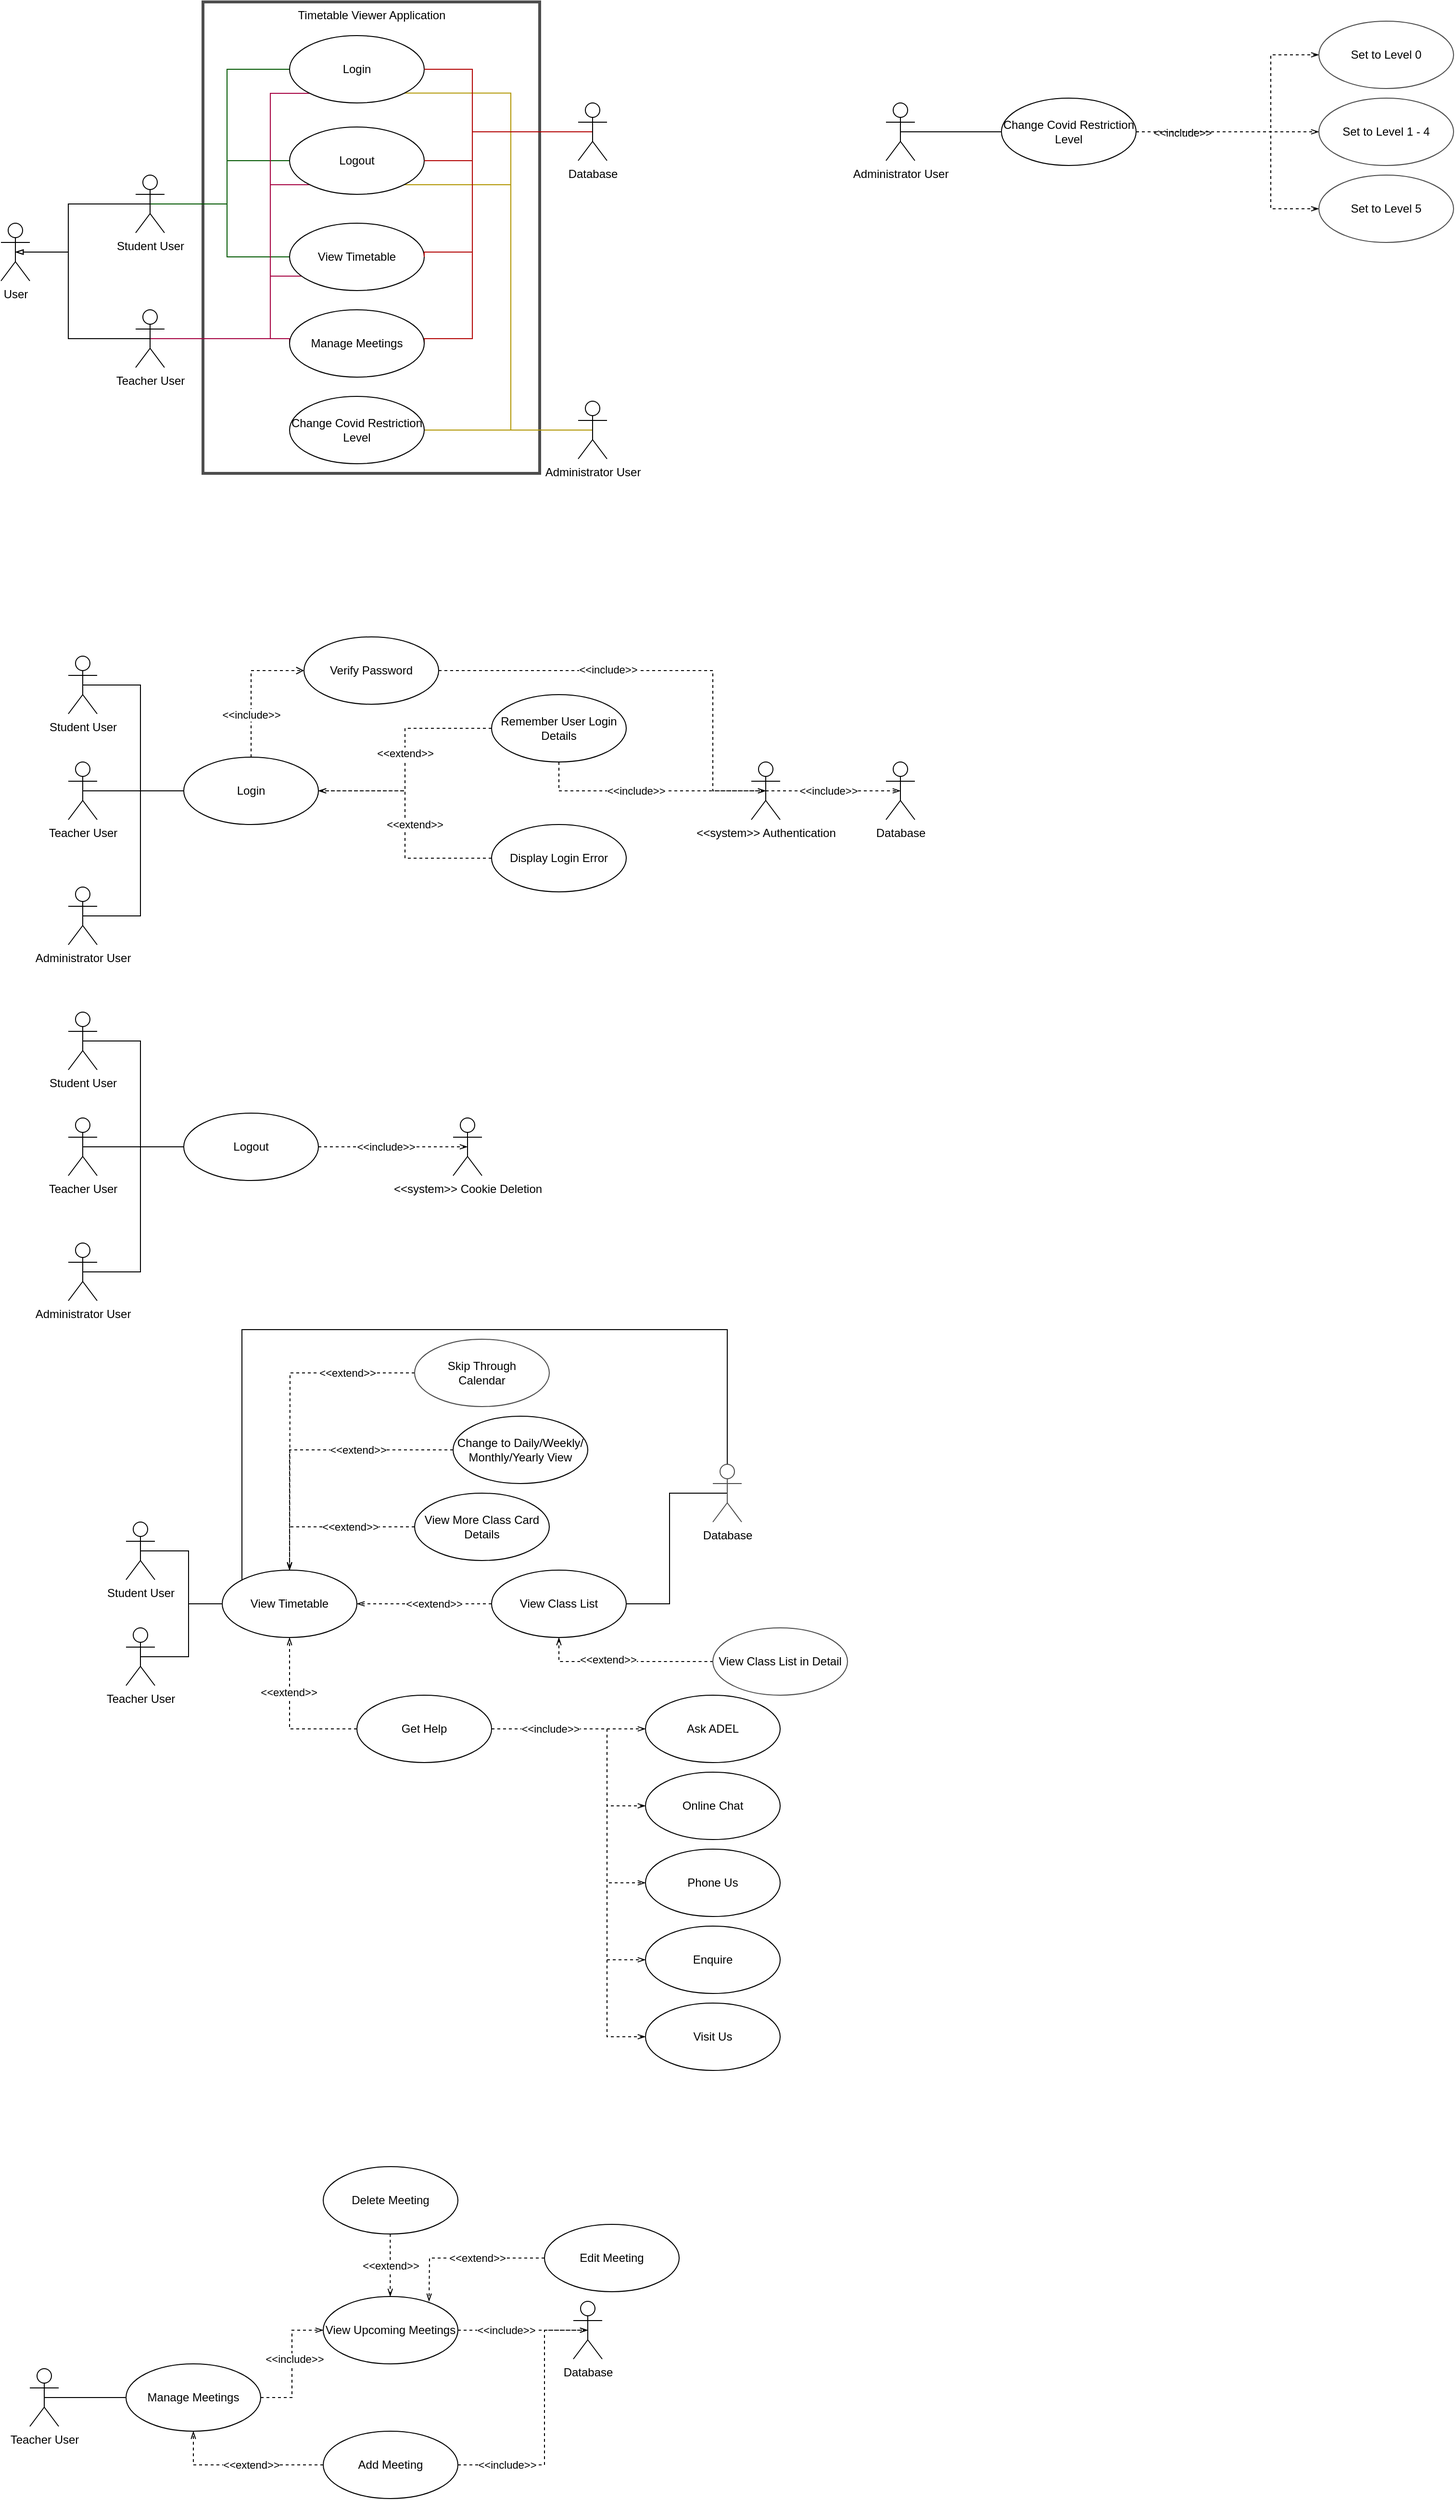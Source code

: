 <mxfile version="14.9.5" type="device"><diagram id="-BuvL2ArjzEogbO8rFA9" name="Page-1"><mxGraphModel dx="1422" dy="724" grid="1" gridSize="10" guides="1" tooltips="1" connect="1" arrows="1" fold="1" page="1" pageScale="1" pageWidth="850" pageHeight="1100" math="0" shadow="0"><root><mxCell id="0"/><mxCell id="1" parent="0"/><mxCell id="NNGws-oBkmlfzfHhfZs7-131" value="Timetable Viewer Application" style="html=1;horizontal=1;verticalAlign=top;labelBorderColor=none;strokeWidth=3;strokeColor=#4D4D4D;" parent="1" vertex="1"><mxGeometry x="220" y="100" width="350" height="490" as="geometry"/></mxCell><mxCell id="NNGws-oBkmlfzfHhfZs7-3" value="User" style="shape=umlActor;verticalLabelPosition=bottom;verticalAlign=top;html=1;" parent="1" vertex="1"><mxGeometry x="10" y="330" width="30" height="60" as="geometry"/></mxCell><mxCell id="NNGws-oBkmlfzfHhfZs7-11" style="edgeStyle=orthogonalEdgeStyle;rounded=0;orthogonalLoop=1;jettySize=auto;html=1;exitX=0.5;exitY=0.5;exitDx=0;exitDy=0;exitPerimeter=0;entryX=0.5;entryY=0.5;entryDx=0;entryDy=0;entryPerimeter=0;endArrow=blockThin;endFill=0;" parent="1" source="NNGws-oBkmlfzfHhfZs7-4" target="NNGws-oBkmlfzfHhfZs7-3" edge="1"><mxGeometry relative="1" as="geometry"><Array as="points"><mxPoint x="80" y="310"/><mxPoint x="80" y="360"/></Array></mxGeometry></mxCell><mxCell id="NNGws-oBkmlfzfHhfZs7-49" style="edgeStyle=orthogonalEdgeStyle;rounded=0;orthogonalLoop=1;jettySize=auto;html=1;exitX=0.5;exitY=0.5;exitDx=0;exitDy=0;exitPerimeter=0;entryX=0;entryY=0.5;entryDx=0;entryDy=0;endArrow=none;endFill=0;fillColor=#008a00;strokeColor=#005700;" parent="1" source="NNGws-oBkmlfzfHhfZs7-4" target="NNGws-oBkmlfzfHhfZs7-13" edge="1"><mxGeometry relative="1" as="geometry"/></mxCell><mxCell id="NNGws-oBkmlfzfHhfZs7-51" style="edgeStyle=orthogonalEdgeStyle;rounded=0;orthogonalLoop=1;jettySize=auto;html=1;exitX=0.5;exitY=0.5;exitDx=0;exitDy=0;exitPerimeter=0;entryX=0;entryY=0.5;entryDx=0;entryDy=0;endArrow=none;endFill=0;fillColor=#008a00;strokeColor=#005700;" parent="1" source="NNGws-oBkmlfzfHhfZs7-4" target="NNGws-oBkmlfzfHhfZs7-14" edge="1"><mxGeometry relative="1" as="geometry"/></mxCell><mxCell id="NNGws-oBkmlfzfHhfZs7-52" style="edgeStyle=orthogonalEdgeStyle;rounded=0;orthogonalLoop=1;jettySize=auto;html=1;exitX=0.5;exitY=0.5;exitDx=0;exitDy=0;exitPerimeter=0;entryX=0;entryY=0.5;entryDx=0;entryDy=0;endArrow=none;endFill=0;fillColor=#008a00;strokeColor=#005700;" parent="1" source="NNGws-oBkmlfzfHhfZs7-4" target="NNGws-oBkmlfzfHhfZs7-15" edge="1"><mxGeometry relative="1" as="geometry"/></mxCell><mxCell id="NNGws-oBkmlfzfHhfZs7-4" value="Student User" style="shape=umlActor;verticalLabelPosition=bottom;verticalAlign=top;html=1;" parent="1" vertex="1"><mxGeometry x="150" y="280" width="30" height="60" as="geometry"/></mxCell><mxCell id="NNGws-oBkmlfzfHhfZs7-12" style="edgeStyle=orthogonalEdgeStyle;rounded=0;orthogonalLoop=1;jettySize=auto;html=1;exitX=0.5;exitY=0.5;exitDx=0;exitDy=0;exitPerimeter=0;entryX=0.5;entryY=0.5;entryDx=0;entryDy=0;entryPerimeter=0;endArrow=blockThin;endFill=0;" parent="1" source="NNGws-oBkmlfzfHhfZs7-5" target="NNGws-oBkmlfzfHhfZs7-3" edge="1"><mxGeometry relative="1" as="geometry"><Array as="points"><mxPoint x="80" y="450"/><mxPoint x="80" y="360"/></Array></mxGeometry></mxCell><mxCell id="NNGws-oBkmlfzfHhfZs7-54" style="edgeStyle=orthogonalEdgeStyle;rounded=0;orthogonalLoop=1;jettySize=auto;html=1;exitX=0.5;exitY=0.5;exitDx=0;exitDy=0;exitPerimeter=0;entryX=0;entryY=1;entryDx=0;entryDy=0;endArrow=none;endFill=0;fillColor=#d80073;strokeColor=#A50040;" parent="1" source="NNGws-oBkmlfzfHhfZs7-5" target="NNGws-oBkmlfzfHhfZs7-13" edge="1"><mxGeometry relative="1" as="geometry"><Array as="points"><mxPoint x="290" y="450"/><mxPoint x="290" y="195"/><mxPoint x="330" y="195"/></Array></mxGeometry></mxCell><mxCell id="NNGws-oBkmlfzfHhfZs7-55" style="edgeStyle=orthogonalEdgeStyle;rounded=0;orthogonalLoop=1;jettySize=auto;html=1;exitX=0.5;exitY=0.5;exitDx=0;exitDy=0;exitPerimeter=0;entryX=0;entryY=1;entryDx=0;entryDy=0;endArrow=none;endFill=0;fillColor=#d80073;strokeColor=#A50040;" parent="1" source="NNGws-oBkmlfzfHhfZs7-5" target="NNGws-oBkmlfzfHhfZs7-14" edge="1"><mxGeometry relative="1" as="geometry"><Array as="points"><mxPoint x="290" y="450"/><mxPoint x="290" y="290"/><mxPoint x="330" y="290"/></Array></mxGeometry></mxCell><mxCell id="NNGws-oBkmlfzfHhfZs7-56" style="edgeStyle=orthogonalEdgeStyle;rounded=0;orthogonalLoop=1;jettySize=auto;html=1;exitX=0.5;exitY=0.5;exitDx=0;exitDy=0;exitPerimeter=0;entryX=0;entryY=1;entryDx=0;entryDy=0;endArrow=none;endFill=0;fillColor=#d80073;strokeColor=#A50040;" parent="1" source="NNGws-oBkmlfzfHhfZs7-5" target="NNGws-oBkmlfzfHhfZs7-15" edge="1"><mxGeometry relative="1" as="geometry"><Array as="points"><mxPoint x="290" y="450"/><mxPoint x="290" y="385"/><mxPoint x="330" y="385"/></Array></mxGeometry></mxCell><mxCell id="NNGws-oBkmlfzfHhfZs7-58" style="edgeStyle=orthogonalEdgeStyle;rounded=0;orthogonalLoop=1;jettySize=auto;html=1;exitX=0.5;exitY=0.5;exitDx=0;exitDy=0;exitPerimeter=0;entryX=0;entryY=0.5;entryDx=0;entryDy=0;endArrow=none;endFill=0;fillColor=#d80073;strokeColor=#A50040;" parent="1" source="NNGws-oBkmlfzfHhfZs7-5" target="NNGws-oBkmlfzfHhfZs7-48" edge="1"><mxGeometry relative="1" as="geometry"><Array as="points"><mxPoint x="300" y="450"/><mxPoint x="300" y="450"/></Array></mxGeometry></mxCell><mxCell id="NNGws-oBkmlfzfHhfZs7-5" value="Teacher User" style="shape=umlActor;verticalLabelPosition=bottom;verticalAlign=top;html=1;" parent="1" vertex="1"><mxGeometry x="150" y="420" width="30" height="60" as="geometry"/></mxCell><mxCell id="NNGws-oBkmlfzfHhfZs7-50" style="edgeStyle=orthogonalEdgeStyle;rounded=0;orthogonalLoop=1;jettySize=auto;html=1;exitX=0.5;exitY=0.5;exitDx=0;exitDy=0;exitPerimeter=0;endArrow=none;endFill=0;fillColor=#e3c800;strokeColor=#B09500;" parent="1" source="NNGws-oBkmlfzfHhfZs7-6" target="NNGws-oBkmlfzfHhfZs7-47" edge="1"><mxGeometry relative="1" as="geometry"/></mxCell><mxCell id="NNGws-oBkmlfzfHhfZs7-68" style="edgeStyle=orthogonalEdgeStyle;rounded=0;orthogonalLoop=1;jettySize=auto;html=1;exitX=0.5;exitY=0.5;exitDx=0;exitDy=0;exitPerimeter=0;endArrow=none;endFill=0;entryX=1;entryY=1;entryDx=0;entryDy=0;fillColor=#e3c800;strokeColor=#B09500;" parent="1" source="NNGws-oBkmlfzfHhfZs7-6" target="NNGws-oBkmlfzfHhfZs7-13" edge="1"><mxGeometry relative="1" as="geometry"><Array as="points"><mxPoint x="540" y="545"/><mxPoint x="540" y="195"/></Array></mxGeometry></mxCell><mxCell id="NNGws-oBkmlfzfHhfZs7-69" style="edgeStyle=orthogonalEdgeStyle;rounded=0;orthogonalLoop=1;jettySize=auto;html=1;exitX=0.5;exitY=0.5;exitDx=0;exitDy=0;exitPerimeter=0;endArrow=none;endFill=0;entryX=1;entryY=1;entryDx=0;entryDy=0;fillColor=#e3c800;strokeColor=#B09500;" parent="1" source="NNGws-oBkmlfzfHhfZs7-6" target="NNGws-oBkmlfzfHhfZs7-14" edge="1"><mxGeometry relative="1" as="geometry"><Array as="points"><mxPoint x="540" y="545"/><mxPoint x="540" y="290"/><mxPoint x="430" y="290"/></Array></mxGeometry></mxCell><mxCell id="NNGws-oBkmlfzfHhfZs7-6" value="Administrator User" style="shape=umlActor;verticalLabelPosition=bottom;verticalAlign=top;html=1;" parent="1" vertex="1"><mxGeometry x="610" y="515" width="30" height="60" as="geometry"/></mxCell><mxCell id="NNGws-oBkmlfzfHhfZs7-13" value="Login" style="ellipse;whiteSpace=wrap;html=1;" parent="1" vertex="1"><mxGeometry x="310" y="135" width="140" height="70" as="geometry"/></mxCell><mxCell id="NNGws-oBkmlfzfHhfZs7-14" value="Logout" style="ellipse;whiteSpace=wrap;html=1;" parent="1" vertex="1"><mxGeometry x="310" y="230" width="140" height="70" as="geometry"/></mxCell><mxCell id="NNGws-oBkmlfzfHhfZs7-15" value="View Timetable" style="ellipse;whiteSpace=wrap;html=1;" parent="1" vertex="1"><mxGeometry x="310" y="330" width="140" height="70" as="geometry"/></mxCell><mxCell id="NNGws-oBkmlfzfHhfZs7-24" style="edgeStyle=orthogonalEdgeStyle;rounded=0;orthogonalLoop=1;jettySize=auto;html=1;exitX=0.5;exitY=0.5;exitDx=0;exitDy=0;exitPerimeter=0;entryX=0;entryY=0.5;entryDx=0;entryDy=0;endArrow=none;endFill=0;" parent="1" source="NNGws-oBkmlfzfHhfZs7-16" target="NNGws-oBkmlfzfHhfZs7-19" edge="1"><mxGeometry relative="1" as="geometry"/></mxCell><mxCell id="NNGws-oBkmlfzfHhfZs7-16" value="Student User" style="shape=umlActor;verticalLabelPosition=bottom;verticalAlign=top;html=1;" parent="1" vertex="1"><mxGeometry x="80" y="780" width="30" height="60" as="geometry"/></mxCell><mxCell id="NNGws-oBkmlfzfHhfZs7-25" style="edgeStyle=orthogonalEdgeStyle;rounded=0;orthogonalLoop=1;jettySize=auto;html=1;exitX=0.5;exitY=0.5;exitDx=0;exitDy=0;exitPerimeter=0;entryX=0;entryY=0.5;entryDx=0;entryDy=0;endArrow=none;endFill=0;" parent="1" source="NNGws-oBkmlfzfHhfZs7-17" target="NNGws-oBkmlfzfHhfZs7-19" edge="1"><mxGeometry relative="1" as="geometry"/></mxCell><mxCell id="NNGws-oBkmlfzfHhfZs7-17" value="Teacher User" style="shape=umlActor;verticalLabelPosition=bottom;verticalAlign=top;html=1;" parent="1" vertex="1"><mxGeometry x="80" y="890" width="30" height="60" as="geometry"/></mxCell><mxCell id="NNGws-oBkmlfzfHhfZs7-27" style="edgeStyle=orthogonalEdgeStyle;rounded=0;orthogonalLoop=1;jettySize=auto;html=1;exitX=0.5;exitY=0.5;exitDx=0;exitDy=0;exitPerimeter=0;entryX=0;entryY=0.5;entryDx=0;entryDy=0;endArrow=none;endFill=0;" parent="1" source="NNGws-oBkmlfzfHhfZs7-18" target="NNGws-oBkmlfzfHhfZs7-19" edge="1"><mxGeometry relative="1" as="geometry"/></mxCell><mxCell id="NNGws-oBkmlfzfHhfZs7-18" value="Administrator User" style="shape=umlActor;verticalLabelPosition=bottom;verticalAlign=top;html=1;" parent="1" vertex="1"><mxGeometry x="80" y="1020" width="30" height="60" as="geometry"/></mxCell><mxCell id="NNGws-oBkmlfzfHhfZs7-29" style="edgeStyle=orthogonalEdgeStyle;rounded=0;orthogonalLoop=1;jettySize=auto;html=1;exitX=0.5;exitY=0;exitDx=0;exitDy=0;entryX=0;entryY=0.5;entryDx=0;entryDy=0;endArrow=open;endFill=0;dashed=1;" parent="1" source="NNGws-oBkmlfzfHhfZs7-19" target="NNGws-oBkmlfzfHhfZs7-20" edge="1"><mxGeometry relative="1" as="geometry"/></mxCell><mxCell id="NNGws-oBkmlfzfHhfZs7-30" value="&amp;lt;&amp;lt;include&amp;gt;&amp;gt;" style="edgeLabel;html=1;align=center;verticalAlign=middle;resizable=0;points=[];" parent="NNGws-oBkmlfzfHhfZs7-29" vertex="1" connectable="0"><mxGeometry x="-0.2" y="-19" relative="1" as="geometry"><mxPoint x="-19" y="13.33" as="offset"/></mxGeometry></mxCell><mxCell id="NNGws-oBkmlfzfHhfZs7-19" value="Login" style="ellipse;whiteSpace=wrap;html=1;" parent="1" vertex="1"><mxGeometry x="200" y="885" width="140" height="70" as="geometry"/></mxCell><mxCell id="NNGws-oBkmlfzfHhfZs7-35" style="edgeStyle=orthogonalEdgeStyle;rounded=0;orthogonalLoop=1;jettySize=auto;html=1;exitX=1;exitY=0.5;exitDx=0;exitDy=0;entryX=0.5;entryY=0.5;entryDx=0;entryDy=0;entryPerimeter=0;dashed=1;endArrow=openThin;endFill=0;" parent="1" source="NNGws-oBkmlfzfHhfZs7-20" target="NNGws-oBkmlfzfHhfZs7-23" edge="1"><mxGeometry relative="1" as="geometry"><Array as="points"><mxPoint x="750" y="795"/><mxPoint x="750" y="920"/></Array></mxGeometry></mxCell><mxCell id="NNGws-oBkmlfzfHhfZs7-38" value="&amp;lt;&amp;lt;include&amp;gt;&amp;gt;" style="edgeLabel;html=1;align=center;verticalAlign=middle;resizable=0;points=[];" parent="NNGws-oBkmlfzfHhfZs7-35" vertex="1" connectable="0"><mxGeometry x="-0.315" y="-2" relative="1" as="geometry"><mxPoint x="15.83" y="-3" as="offset"/></mxGeometry></mxCell><mxCell id="NNGws-oBkmlfzfHhfZs7-20" value="Verify Password" style="ellipse;whiteSpace=wrap;html=1;" parent="1" vertex="1"><mxGeometry x="325" y="760" width="140" height="70" as="geometry"/></mxCell><mxCell id="NNGws-oBkmlfzfHhfZs7-31" style="edgeStyle=orthogonalEdgeStyle;rounded=0;orthogonalLoop=1;jettySize=auto;html=1;exitX=0;exitY=0.5;exitDx=0;exitDy=0;entryX=1;entryY=0.5;entryDx=0;entryDy=0;dashed=1;endArrow=openThin;endFill=0;" parent="1" source="NNGws-oBkmlfzfHhfZs7-21" target="NNGws-oBkmlfzfHhfZs7-19" edge="1"><mxGeometry relative="1" as="geometry"/></mxCell><mxCell id="NNGws-oBkmlfzfHhfZs7-34" value="&amp;lt;&amp;lt;extend&amp;gt;&amp;gt;" style="edgeLabel;html=1;align=center;verticalAlign=middle;resizable=0;points=[];" parent="NNGws-oBkmlfzfHhfZs7-31" vertex="1" connectable="0"><mxGeometry x="0.139" y="-2" relative="1" as="geometry"><mxPoint x="2" y="-24.17" as="offset"/></mxGeometry></mxCell><mxCell id="NNGws-oBkmlfzfHhfZs7-36" style="edgeStyle=orthogonalEdgeStyle;rounded=0;orthogonalLoop=1;jettySize=auto;html=1;exitX=0.5;exitY=1;exitDx=0;exitDy=0;entryX=0.5;entryY=0.5;entryDx=0;entryDy=0;entryPerimeter=0;dashed=1;endArrow=openThin;endFill=0;" parent="1" source="NNGws-oBkmlfzfHhfZs7-21" target="NNGws-oBkmlfzfHhfZs7-23" edge="1"><mxGeometry relative="1" as="geometry"><Array as="points"><mxPoint x="590" y="920"/></Array></mxGeometry></mxCell><mxCell id="NNGws-oBkmlfzfHhfZs7-37" value="&amp;lt;&amp;lt;include&amp;gt;&amp;gt;" style="edgeLabel;html=1;align=center;verticalAlign=middle;resizable=0;points=[];" parent="NNGws-oBkmlfzfHhfZs7-36" vertex="1" connectable="0"><mxGeometry x="-0.333" y="1" relative="1" as="geometry"><mxPoint x="28.33" y="1" as="offset"/></mxGeometry></mxCell><mxCell id="NNGws-oBkmlfzfHhfZs7-21" value="Remember User Login Details" style="ellipse;whiteSpace=wrap;html=1;" parent="1" vertex="1"><mxGeometry x="520" y="820" width="140" height="70" as="geometry"/></mxCell><mxCell id="NNGws-oBkmlfzfHhfZs7-32" style="edgeStyle=orthogonalEdgeStyle;rounded=0;orthogonalLoop=1;jettySize=auto;html=1;exitX=0;exitY=0.5;exitDx=0;exitDy=0;entryX=1;entryY=0.5;entryDx=0;entryDy=0;dashed=1;endArrow=openThin;endFill=0;" parent="1" source="NNGws-oBkmlfzfHhfZs7-22" target="NNGws-oBkmlfzfHhfZs7-19" edge="1"><mxGeometry relative="1" as="geometry"/></mxCell><mxCell id="NNGws-oBkmlfzfHhfZs7-33" value="&amp;lt;&amp;lt;extend&amp;gt;&amp;gt;" style="edgeLabel;html=1;align=center;verticalAlign=middle;resizable=0;points=[];" parent="NNGws-oBkmlfzfHhfZs7-32" vertex="1" connectable="0"><mxGeometry x="0.092" y="1" relative="1" as="geometry"><mxPoint x="11" y="11.67" as="offset"/></mxGeometry></mxCell><mxCell id="NNGws-oBkmlfzfHhfZs7-22" value="Display Login Error" style="ellipse;whiteSpace=wrap;html=1;" parent="1" vertex="1"><mxGeometry x="520" y="955" width="140" height="70" as="geometry"/></mxCell><mxCell id="NNGws-oBkmlfzfHhfZs7-85" style="edgeStyle=orthogonalEdgeStyle;rounded=0;orthogonalLoop=1;jettySize=auto;html=1;exitX=0.5;exitY=0.5;exitDx=0;exitDy=0;exitPerimeter=0;entryX=0.5;entryY=0.5;entryDx=0;entryDy=0;entryPerimeter=0;dashed=1;endArrow=openThin;endFill=0;" parent="1" source="NNGws-oBkmlfzfHhfZs7-23" target="NNGws-oBkmlfzfHhfZs7-82" edge="1"><mxGeometry relative="1" as="geometry"/></mxCell><mxCell id="NNGws-oBkmlfzfHhfZs7-86" value="&amp;lt;&amp;lt;include&amp;gt;&amp;gt;" style="edgeLabel;html=1;align=center;verticalAlign=middle;resizable=0;points=[];" parent="NNGws-oBkmlfzfHhfZs7-85" vertex="1" connectable="0"><mxGeometry x="-0.248" relative="1" as="geometry"><mxPoint x="12.59" as="offset"/></mxGeometry></mxCell><mxCell id="NNGws-oBkmlfzfHhfZs7-23" value="&amp;lt;&amp;lt;system&amp;gt;&amp;gt; Authentication" style="shape=umlActor;verticalLabelPosition=bottom;verticalAlign=top;html=1;" parent="1" vertex="1"><mxGeometry x="790" y="890" width="30" height="60" as="geometry"/></mxCell><mxCell id="NNGws-oBkmlfzfHhfZs7-59" style="edgeStyle=orthogonalEdgeStyle;rounded=0;orthogonalLoop=1;jettySize=auto;html=1;exitX=0.5;exitY=0.5;exitDx=0;exitDy=0;exitPerimeter=0;entryX=1;entryY=0.5;entryDx=0;entryDy=0;endArrow=none;endFill=0;fillColor=#e51400;strokeColor=#B20000;" parent="1" source="NNGws-oBkmlfzfHhfZs7-42" target="NNGws-oBkmlfzfHhfZs7-13" edge="1"><mxGeometry relative="1" as="geometry"><Array as="points"><mxPoint x="500" y="235"/><mxPoint x="500" y="170"/></Array></mxGeometry></mxCell><mxCell id="NNGws-oBkmlfzfHhfZs7-60" style="edgeStyle=orthogonalEdgeStyle;rounded=0;orthogonalLoop=1;jettySize=auto;html=1;exitX=0.5;exitY=0.5;exitDx=0;exitDy=0;exitPerimeter=0;entryX=1;entryY=0.5;entryDx=0;entryDy=0;endArrow=none;endFill=0;fillColor=#e51400;strokeColor=#B20000;" parent="1" source="NNGws-oBkmlfzfHhfZs7-42" target="NNGws-oBkmlfzfHhfZs7-14" edge="1"><mxGeometry relative="1" as="geometry"><Array as="points"><mxPoint x="500" y="235"/><mxPoint x="500" y="265"/></Array></mxGeometry></mxCell><mxCell id="NNGws-oBkmlfzfHhfZs7-61" style="edgeStyle=orthogonalEdgeStyle;rounded=0;orthogonalLoop=1;jettySize=auto;html=1;exitX=0.5;exitY=0.5;exitDx=0;exitDy=0;exitPerimeter=0;entryX=1;entryY=0.5;entryDx=0;entryDy=0;endArrow=none;endFill=0;fillColor=#e51400;strokeColor=#B20000;" parent="1" source="NNGws-oBkmlfzfHhfZs7-42" target="NNGws-oBkmlfzfHhfZs7-15" edge="1"><mxGeometry relative="1" as="geometry"><Array as="points"><mxPoint x="500" y="235"/><mxPoint x="500" y="360"/></Array></mxGeometry></mxCell><mxCell id="NNGws-oBkmlfzfHhfZs7-63" style="edgeStyle=orthogonalEdgeStyle;rounded=0;orthogonalLoop=1;jettySize=auto;html=1;exitX=0.5;exitY=0.5;exitDx=0;exitDy=0;exitPerimeter=0;entryX=1;entryY=0.5;entryDx=0;entryDy=0;endArrow=none;endFill=0;fillColor=#e51400;strokeColor=#B20000;" parent="1" source="NNGws-oBkmlfzfHhfZs7-42" target="NNGws-oBkmlfzfHhfZs7-48" edge="1"><mxGeometry relative="1" as="geometry"><Array as="points"><mxPoint x="500" y="235"/><mxPoint x="500" y="450"/></Array></mxGeometry></mxCell><mxCell id="NNGws-oBkmlfzfHhfZs7-42" value="Database" style="shape=umlActor;verticalLabelPosition=bottom;verticalAlign=top;html=1;" parent="1" vertex="1"><mxGeometry x="610" y="205" width="30" height="60" as="geometry"/></mxCell><mxCell id="NNGws-oBkmlfzfHhfZs7-47" value="Change Covid Restriction Level" style="ellipse;whiteSpace=wrap;html=1;" parent="1" vertex="1"><mxGeometry x="310" y="510" width="140" height="70" as="geometry"/></mxCell><mxCell id="NNGws-oBkmlfzfHhfZs7-48" value="Manage Meetings" style="ellipse;whiteSpace=wrap;html=1;" parent="1" vertex="1"><mxGeometry x="310" y="420" width="140" height="70" as="geometry"/></mxCell><mxCell id="NNGws-oBkmlfzfHhfZs7-70" style="edgeStyle=orthogonalEdgeStyle;rounded=0;orthogonalLoop=1;jettySize=auto;html=1;exitX=0.5;exitY=0.5;exitDx=0;exitDy=0;exitPerimeter=0;entryX=0;entryY=0.5;entryDx=0;entryDy=0;endArrow=none;endFill=0;" parent="1" source="NNGws-oBkmlfzfHhfZs7-71" target="NNGws-oBkmlfzfHhfZs7-76" edge="1"><mxGeometry relative="1" as="geometry"/></mxCell><mxCell id="NNGws-oBkmlfzfHhfZs7-71" value="Student User" style="shape=umlActor;verticalLabelPosition=bottom;verticalAlign=top;html=1;" parent="1" vertex="1"><mxGeometry x="80" y="1150" width="30" height="60" as="geometry"/></mxCell><mxCell id="NNGws-oBkmlfzfHhfZs7-72" style="edgeStyle=orthogonalEdgeStyle;rounded=0;orthogonalLoop=1;jettySize=auto;html=1;exitX=0.5;exitY=0.5;exitDx=0;exitDy=0;exitPerimeter=0;entryX=0;entryY=0.5;entryDx=0;entryDy=0;endArrow=none;endFill=0;" parent="1" source="NNGws-oBkmlfzfHhfZs7-73" target="NNGws-oBkmlfzfHhfZs7-76" edge="1"><mxGeometry relative="1" as="geometry"/></mxCell><mxCell id="NNGws-oBkmlfzfHhfZs7-73" value="Teacher User" style="shape=umlActor;verticalLabelPosition=bottom;verticalAlign=top;html=1;" parent="1" vertex="1"><mxGeometry x="80" y="1260" width="30" height="60" as="geometry"/></mxCell><mxCell id="NNGws-oBkmlfzfHhfZs7-74" style="edgeStyle=orthogonalEdgeStyle;rounded=0;orthogonalLoop=1;jettySize=auto;html=1;exitX=0.5;exitY=0.5;exitDx=0;exitDy=0;exitPerimeter=0;entryX=0;entryY=0.5;entryDx=0;entryDy=0;endArrow=none;endFill=0;" parent="1" source="NNGws-oBkmlfzfHhfZs7-75" target="NNGws-oBkmlfzfHhfZs7-76" edge="1"><mxGeometry relative="1" as="geometry"/></mxCell><mxCell id="NNGws-oBkmlfzfHhfZs7-75" value="Administrator User" style="shape=umlActor;verticalLabelPosition=bottom;verticalAlign=top;html=1;" parent="1" vertex="1"><mxGeometry x="80" y="1390" width="30" height="60" as="geometry"/></mxCell><mxCell id="NNGws-oBkmlfzfHhfZs7-90" style="edgeStyle=orthogonalEdgeStyle;rounded=0;orthogonalLoop=1;jettySize=auto;html=1;exitX=1;exitY=0.5;exitDx=0;exitDy=0;entryX=0.5;entryY=0.5;entryDx=0;entryDy=0;entryPerimeter=0;dashed=1;endArrow=openThin;endFill=0;" parent="1" source="NNGws-oBkmlfzfHhfZs7-76" target="NNGws-oBkmlfzfHhfZs7-79" edge="1"><mxGeometry relative="1" as="geometry"/></mxCell><mxCell id="NNGws-oBkmlfzfHhfZs7-91" value="&amp;lt;&amp;lt;include&amp;gt;&amp;gt;" style="edgeLabel;html=1;align=center;verticalAlign=middle;resizable=0;points=[];" parent="NNGws-oBkmlfzfHhfZs7-90" vertex="1" connectable="0"><mxGeometry x="-0.319" y="-2" relative="1" as="geometry"><mxPoint x="16.9" y="-2" as="offset"/></mxGeometry></mxCell><mxCell id="NNGws-oBkmlfzfHhfZs7-76" value="Logout" style="ellipse;whiteSpace=wrap;html=1;" parent="1" vertex="1"><mxGeometry x="200" y="1255" width="140" height="70" as="geometry"/></mxCell><mxCell id="NNGws-oBkmlfzfHhfZs7-79" value="&amp;lt;&amp;lt;system&amp;gt;&amp;gt; Cookie Deletion" style="shape=umlActor;verticalLabelPosition=bottom;verticalAlign=top;html=1;" parent="1" vertex="1"><mxGeometry x="480" y="1260" width="30" height="60" as="geometry"/></mxCell><mxCell id="NNGws-oBkmlfzfHhfZs7-82" value="Database" style="shape=umlActor;verticalLabelPosition=bottom;verticalAlign=top;html=1;" parent="1" vertex="1"><mxGeometry x="930" y="890" width="30" height="60" as="geometry"/></mxCell><mxCell id="NNGws-oBkmlfzfHhfZs7-95" style="edgeStyle=orthogonalEdgeStyle;rounded=0;orthogonalLoop=1;jettySize=auto;html=1;exitX=0.5;exitY=0.5;exitDx=0;exitDy=0;exitPerimeter=0;entryX=0;entryY=0.5;entryDx=0;entryDy=0;endArrow=none;endFill=0;" parent="1" source="NNGws-oBkmlfzfHhfZs7-92" target="NNGws-oBkmlfzfHhfZs7-94" edge="1"><mxGeometry relative="1" as="geometry"><mxPoint x="-40.0" y="1765" as="targetPoint"/></mxGeometry></mxCell><mxCell id="NNGws-oBkmlfzfHhfZs7-92" value="Student User" style="shape=umlActor;verticalLabelPosition=bottom;verticalAlign=top;html=1;" parent="1" vertex="1"><mxGeometry x="140" y="1680" width="30" height="60" as="geometry"/></mxCell><mxCell id="NNGws-oBkmlfzfHhfZs7-96" style="edgeStyle=orthogonalEdgeStyle;rounded=0;orthogonalLoop=1;jettySize=auto;html=1;exitX=0.5;exitY=0.5;exitDx=0;exitDy=0;exitPerimeter=0;endArrow=none;endFill=0;entryX=0;entryY=0.5;entryDx=0;entryDy=0;" parent="1" source="NNGws-oBkmlfzfHhfZs7-93" target="NNGws-oBkmlfzfHhfZs7-94" edge="1"><mxGeometry relative="1" as="geometry"><mxPoint x="-40.0" y="1765" as="targetPoint"/></mxGeometry></mxCell><mxCell id="NNGws-oBkmlfzfHhfZs7-93" value="Teacher User" style="shape=umlActor;verticalLabelPosition=bottom;verticalAlign=top;html=1;" parent="1" vertex="1"><mxGeometry x="140" y="1790" width="30" height="60" as="geometry"/></mxCell><mxCell id="NNGws-oBkmlfzfHhfZs7-94" value="View Timetable" style="ellipse;whiteSpace=wrap;html=1;" parent="1" vertex="1"><mxGeometry x="240" y="1730" width="140" height="70" as="geometry"/></mxCell><mxCell id="NNGws-oBkmlfzfHhfZs7-103" style="edgeStyle=orthogonalEdgeStyle;rounded=0;orthogonalLoop=1;jettySize=auto;html=1;exitX=0;exitY=0.5;exitDx=0;exitDy=0;entryX=0.5;entryY=0;entryDx=0;entryDy=0;endArrow=openThin;endFill=0;dashed=1;" parent="1" source="NNGws-oBkmlfzfHhfZs7-97" target="NNGws-oBkmlfzfHhfZs7-94" edge="1"><mxGeometry relative="1" as="geometry"/></mxCell><mxCell id="NNGws-oBkmlfzfHhfZs7-104" value="&amp;lt;&amp;lt;extend&amp;gt;&amp;gt;" style="edgeLabel;html=1;align=center;verticalAlign=middle;resizable=0;points=[];" parent="NNGws-oBkmlfzfHhfZs7-103" vertex="1" connectable="0"><mxGeometry x="-0.182" y="41" relative="1" as="geometry"><mxPoint x="21" y="-41" as="offset"/></mxGeometry></mxCell><mxCell id="NNGws-oBkmlfzfHhfZs7-97" value="Change to Daily/Weekly/&lt;br&gt;Monthly/Yearly View" style="ellipse;whiteSpace=wrap;html=1;" parent="1" vertex="1"><mxGeometry x="480" y="1570" width="140" height="70" as="geometry"/></mxCell><mxCell id="NNGws-oBkmlfzfHhfZs7-108" style="edgeStyle=orthogonalEdgeStyle;rounded=0;orthogonalLoop=1;jettySize=auto;html=1;exitX=0;exitY=0.5;exitDx=0;exitDy=0;entryX=1;entryY=0.5;entryDx=0;entryDy=0;dashed=1;endArrow=openThin;endFill=0;" parent="1" source="NNGws-oBkmlfzfHhfZs7-98" target="NNGws-oBkmlfzfHhfZs7-94" edge="1"><mxGeometry relative="1" as="geometry"/></mxCell><mxCell id="NNGws-oBkmlfzfHhfZs7-109" value="&amp;lt;&amp;lt;extend&amp;gt;&amp;gt;" style="edgeLabel;html=1;align=center;verticalAlign=middle;resizable=0;points=[];" parent="NNGws-oBkmlfzfHhfZs7-108" vertex="1" connectable="0"><mxGeometry x="0.177" y="2" relative="1" as="geometry"><mxPoint x="22.07" y="-2" as="offset"/></mxGeometry></mxCell><mxCell id="NNGws-oBkmlfzfHhfZs7-135" style="edgeStyle=orthogonalEdgeStyle;rounded=0;orthogonalLoop=1;jettySize=auto;html=1;exitX=0.5;exitY=1;exitDx=0;exitDy=0;entryX=0;entryY=0.5;entryDx=0;entryDy=0;endArrow=none;endFill=0;dashed=1;startArrow=openThin;startFill=0;" parent="1" source="NNGws-oBkmlfzfHhfZs7-98" target="NNGws-oBkmlfzfHhfZs7-134" edge="1"><mxGeometry relative="1" as="geometry"/></mxCell><mxCell id="NNGws-oBkmlfzfHhfZs7-136" value="&amp;lt;&amp;lt;extend&amp;gt;&amp;gt;" style="edgeLabel;html=1;align=center;verticalAlign=middle;resizable=0;points=[];" parent="NNGws-oBkmlfzfHhfZs7-135" vertex="1" connectable="0"><mxGeometry x="-0.185" y="2" relative="1" as="geometry"><mxPoint as="offset"/></mxGeometry></mxCell><mxCell id="NNGws-oBkmlfzfHhfZs7-98" value="View Class List" style="ellipse;whiteSpace=wrap;html=1;" parent="1" vertex="1"><mxGeometry x="520" y="1730" width="140" height="70" as="geometry"/></mxCell><mxCell id="NNGws-oBkmlfzfHhfZs7-99" value="Ask ADEL" style="ellipse;whiteSpace=wrap;html=1;" parent="1" vertex="1"><mxGeometry x="680" y="1860" width="140" height="70" as="geometry"/></mxCell><mxCell id="NNGws-oBkmlfzfHhfZs7-100" value="Online Chat" style="ellipse;whiteSpace=wrap;html=1;" parent="1" vertex="1"><mxGeometry x="680" y="1940" width="140" height="70" as="geometry"/></mxCell><mxCell id="NNGws-oBkmlfzfHhfZs7-101" value="Enquire" style="ellipse;whiteSpace=wrap;html=1;" parent="1" vertex="1"><mxGeometry x="680" y="2100" width="140" height="70" as="geometry"/></mxCell><mxCell id="NNGws-oBkmlfzfHhfZs7-102" value="Visit Us" style="ellipse;whiteSpace=wrap;html=1;" parent="1" vertex="1"><mxGeometry x="680" y="2180" width="140" height="70" as="geometry"/></mxCell><mxCell id="NNGws-oBkmlfzfHhfZs7-106" style="edgeStyle=orthogonalEdgeStyle;rounded=0;orthogonalLoop=1;jettySize=auto;html=1;exitX=0;exitY=0.5;exitDx=0;exitDy=0;dashed=1;endArrow=openThin;endFill=0;entryX=0.5;entryY=0;entryDx=0;entryDy=0;" parent="1" source="NNGws-oBkmlfzfHhfZs7-105" target="NNGws-oBkmlfzfHhfZs7-94" edge="1"><mxGeometry relative="1" as="geometry"><mxPoint x="310" y="1730" as="targetPoint"/><Array as="points"><mxPoint x="310" y="1685"/></Array></mxGeometry></mxCell><mxCell id="NNGws-oBkmlfzfHhfZs7-107" value="&amp;lt;&amp;lt;extend&amp;gt;&amp;gt;" style="edgeLabel;html=1;align=center;verticalAlign=middle;resizable=0;points=[];" parent="NNGws-oBkmlfzfHhfZs7-106" vertex="1" connectable="0"><mxGeometry x="-0.137" relative="1" as="geometry"><mxPoint x="7.93" y="-0.02" as="offset"/></mxGeometry></mxCell><mxCell id="NNGws-oBkmlfzfHhfZs7-105" value="View More Class Card Details" style="ellipse;whiteSpace=wrap;html=1;" parent="1" vertex="1"><mxGeometry x="440" y="1650" width="140" height="70" as="geometry"/></mxCell><mxCell id="NNGws-oBkmlfzfHhfZs7-111" style="edgeStyle=orthogonalEdgeStyle;rounded=0;orthogonalLoop=1;jettySize=auto;html=1;exitX=0;exitY=0.5;exitDx=0;exitDy=0;entryX=0.5;entryY=1;entryDx=0;entryDy=0;dashed=1;endArrow=openThin;endFill=0;" parent="1" source="NNGws-oBkmlfzfHhfZs7-110" target="NNGws-oBkmlfzfHhfZs7-94" edge="1"><mxGeometry relative="1" as="geometry"/></mxCell><mxCell id="NNGws-oBkmlfzfHhfZs7-112" value="&amp;lt;&amp;lt;extend&amp;gt;&amp;gt;" style="edgeLabel;html=1;align=center;verticalAlign=middle;resizable=0;points=[];" parent="NNGws-oBkmlfzfHhfZs7-111" vertex="1" connectable="0"><mxGeometry x="0.307" y="1" relative="1" as="geometry"><mxPoint as="offset"/></mxGeometry></mxCell><mxCell id="NNGws-oBkmlfzfHhfZs7-113" style="edgeStyle=orthogonalEdgeStyle;rounded=0;orthogonalLoop=1;jettySize=auto;html=1;exitX=1;exitY=0.5;exitDx=0;exitDy=0;dashed=1;endArrow=openThin;endFill=0;" parent="1" source="NNGws-oBkmlfzfHhfZs7-110" target="NNGws-oBkmlfzfHhfZs7-99" edge="1"><mxGeometry relative="1" as="geometry"><Array as="points"><mxPoint x="670" y="1895"/><mxPoint x="670" y="1895"/></Array></mxGeometry></mxCell><mxCell id="NNGws-oBkmlfzfHhfZs7-114" style="edgeStyle=orthogonalEdgeStyle;rounded=0;orthogonalLoop=1;jettySize=auto;html=1;exitX=1;exitY=0.5;exitDx=0;exitDy=0;entryX=0;entryY=0.5;entryDx=0;entryDy=0;dashed=1;endArrow=openThin;endFill=0;" parent="1" source="NNGws-oBkmlfzfHhfZs7-110" target="NNGws-oBkmlfzfHhfZs7-100" edge="1"><mxGeometry relative="1" as="geometry"><Array as="points"><mxPoint x="640" y="1895"/><mxPoint x="640" y="1975"/></Array></mxGeometry></mxCell><mxCell id="NNGws-oBkmlfzfHhfZs7-116" style="edgeStyle=orthogonalEdgeStyle;rounded=0;orthogonalLoop=1;jettySize=auto;html=1;exitX=1;exitY=0.5;exitDx=0;exitDy=0;entryX=0;entryY=0.5;entryDx=0;entryDy=0;dashed=1;endArrow=openThin;endFill=0;" parent="1" source="NNGws-oBkmlfzfHhfZs7-110" target="NNGws-oBkmlfzfHhfZs7-115" edge="1"><mxGeometry relative="1" as="geometry"><Array as="points"><mxPoint x="640" y="1895"/><mxPoint x="640" y="2055"/></Array></mxGeometry></mxCell><mxCell id="NNGws-oBkmlfzfHhfZs7-117" style="edgeStyle=orthogonalEdgeStyle;rounded=0;orthogonalLoop=1;jettySize=auto;html=1;exitX=1;exitY=0.5;exitDx=0;exitDy=0;entryX=0;entryY=0.5;entryDx=0;entryDy=0;dashed=1;endArrow=openThin;endFill=0;" parent="1" source="NNGws-oBkmlfzfHhfZs7-110" target="NNGws-oBkmlfzfHhfZs7-101" edge="1"><mxGeometry relative="1" as="geometry"><Array as="points"><mxPoint x="640" y="1895"/><mxPoint x="640" y="2135"/></Array></mxGeometry></mxCell><mxCell id="NNGws-oBkmlfzfHhfZs7-118" style="edgeStyle=orthogonalEdgeStyle;rounded=0;orthogonalLoop=1;jettySize=auto;html=1;exitX=1;exitY=0.5;exitDx=0;exitDy=0;entryX=0;entryY=0.5;entryDx=0;entryDy=0;dashed=1;endArrow=openThin;endFill=0;" parent="1" source="NNGws-oBkmlfzfHhfZs7-110" target="NNGws-oBkmlfzfHhfZs7-102" edge="1"><mxGeometry relative="1" as="geometry"><Array as="points"><mxPoint x="640" y="1895"/><mxPoint x="640" y="2215"/></Array></mxGeometry></mxCell><mxCell id="NNGws-oBkmlfzfHhfZs7-119" value="&amp;lt;&amp;lt;include&amp;gt;&amp;gt;" style="edgeLabel;html=1;align=center;verticalAlign=middle;resizable=0;points=[];" parent="NNGws-oBkmlfzfHhfZs7-118" vertex="1" connectable="0"><mxGeometry x="-0.811" y="-1" relative="1" as="geometry"><mxPoint x="15.17" y="-1.01" as="offset"/></mxGeometry></mxCell><mxCell id="NNGws-oBkmlfzfHhfZs7-110" value="Get Help" style="ellipse;whiteSpace=wrap;html=1;" parent="1" vertex="1"><mxGeometry x="380" y="1860" width="140" height="70" as="geometry"/></mxCell><mxCell id="NNGws-oBkmlfzfHhfZs7-115" value="Phone Us" style="ellipse;whiteSpace=wrap;html=1;" parent="1" vertex="1"><mxGeometry x="680" y="2020" width="140" height="70" as="geometry"/></mxCell><mxCell id="NNGws-oBkmlfzfHhfZs7-124" style="edgeStyle=orthogonalEdgeStyle;rounded=0;orthogonalLoop=1;jettySize=auto;html=1;exitX=0.5;exitY=0.5;exitDx=0;exitDy=0;exitPerimeter=0;entryX=0;entryY=0.5;entryDx=0;entryDy=0;endArrow=none;endFill=0;" parent="1" source="NNGws-oBkmlfzfHhfZs7-122" target="NNGws-oBkmlfzfHhfZs7-123" edge="1"><mxGeometry relative="1" as="geometry"/></mxCell><mxCell id="NNGws-oBkmlfzfHhfZs7-122" value="Teacher User" style="shape=umlActor;verticalLabelPosition=bottom;verticalAlign=top;html=1;" parent="1" vertex="1"><mxGeometry x="40" y="2560" width="30" height="60" as="geometry"/></mxCell><mxCell id="NNGws-oBkmlfzfHhfZs7-142" style="edgeStyle=orthogonalEdgeStyle;rounded=0;orthogonalLoop=1;jettySize=auto;html=1;exitX=1;exitY=0.5;exitDx=0;exitDy=0;entryX=0;entryY=0.5;entryDx=0;entryDy=0;dashed=1;startArrow=none;startFill=0;endArrow=openThin;endFill=0;" parent="1" source="NNGws-oBkmlfzfHhfZs7-123" target="NNGws-oBkmlfzfHhfZs7-125" edge="1"><mxGeometry relative="1" as="geometry"/></mxCell><mxCell id="NNGws-oBkmlfzfHhfZs7-143" value="&amp;lt;&amp;lt;include&amp;gt;&amp;gt;" style="edgeLabel;html=1;align=center;verticalAlign=middle;resizable=0;points=[];" parent="NNGws-oBkmlfzfHhfZs7-142" vertex="1" connectable="0"><mxGeometry x="-0.406" y="14" relative="1" as="geometry"><mxPoint x="16.52" y="-32.48" as="offset"/></mxGeometry></mxCell><mxCell id="NNGws-oBkmlfzfHhfZs7-123" value="Manage Meetings" style="ellipse;whiteSpace=wrap;html=1;" parent="1" vertex="1"><mxGeometry x="140" y="2555" width="140" height="70" as="geometry"/></mxCell><mxCell id="NNGws-oBkmlfzfHhfZs7-151" style="edgeStyle=orthogonalEdgeStyle;rounded=0;orthogonalLoop=1;jettySize=auto;html=1;exitX=1;exitY=0.5;exitDx=0;exitDy=0;entryX=0.5;entryY=0.5;entryDx=0;entryDy=0;entryPerimeter=0;dashed=1;startArrow=none;startFill=0;endArrow=openThin;endFill=0;" parent="1" source="NNGws-oBkmlfzfHhfZs7-125" target="NNGws-oBkmlfzfHhfZs7-128" edge="1"><mxGeometry relative="1" as="geometry"/></mxCell><mxCell id="NNGws-oBkmlfzfHhfZs7-152" value="&amp;lt;&amp;lt;include&amp;gt;&amp;gt;" style="edgeLabel;html=1;align=center;verticalAlign=middle;resizable=0;points=[];" parent="NNGws-oBkmlfzfHhfZs7-151" vertex="1" connectable="0"><mxGeometry x="-0.194" relative="1" as="geometry"><mxPoint x="-4.48" as="offset"/></mxGeometry></mxCell><mxCell id="NNGws-oBkmlfzfHhfZs7-125" value="View Upcoming Meetings" style="ellipse;whiteSpace=wrap;html=1;" parent="1" vertex="1"><mxGeometry x="345" y="2485" width="140" height="70" as="geometry"/></mxCell><mxCell id="NNGws-oBkmlfzfHhfZs7-148" style="edgeStyle=orthogonalEdgeStyle;rounded=0;orthogonalLoop=1;jettySize=auto;html=1;exitX=0;exitY=0.5;exitDx=0;exitDy=0;dashed=1;startArrow=none;startFill=0;endArrow=openThin;endFill=0;" parent="1" source="NNGws-oBkmlfzfHhfZs7-126" edge="1"><mxGeometry relative="1" as="geometry"><mxPoint x="455" y="2490" as="targetPoint"/></mxGeometry></mxCell><mxCell id="NNGws-oBkmlfzfHhfZs7-149" value="&amp;lt;&amp;lt;extend&amp;gt;&amp;gt;" style="edgeLabel;html=1;align=center;verticalAlign=middle;resizable=0;points=[];" parent="NNGws-oBkmlfzfHhfZs7-148" vertex="1" connectable="0"><mxGeometry x="0.222" y="-1" relative="1" as="geometry"><mxPoint x="30.69" y="1.03" as="offset"/></mxGeometry></mxCell><mxCell id="NNGws-oBkmlfzfHhfZs7-126" value="Edit Meeting" style="ellipse;whiteSpace=wrap;html=1;" parent="1" vertex="1"><mxGeometry x="575" y="2410" width="140" height="70" as="geometry"/></mxCell><mxCell id="NNGws-oBkmlfzfHhfZs7-146" style="edgeStyle=orthogonalEdgeStyle;rounded=0;orthogonalLoop=1;jettySize=auto;html=1;exitX=0.5;exitY=1;exitDx=0;exitDy=0;entryX=0.5;entryY=0;entryDx=0;entryDy=0;dashed=1;startArrow=none;startFill=0;endArrow=openThin;endFill=0;" parent="1" edge="1"><mxGeometry relative="1" as="geometry"><mxPoint x="414.66" y="2420.0" as="sourcePoint"/><mxPoint x="414.66" y="2485.0" as="targetPoint"/></mxGeometry></mxCell><mxCell id="NNGws-oBkmlfzfHhfZs7-147" value="&amp;lt;&amp;lt;extend&amp;gt;&amp;gt;" style="edgeLabel;html=1;align=center;verticalAlign=middle;resizable=0;points=[];" parent="NNGws-oBkmlfzfHhfZs7-146" vertex="1" connectable="0"><mxGeometry x="0.081" y="2" relative="1" as="geometry"><mxPoint x="-1.66" y="-2" as="offset"/></mxGeometry></mxCell><mxCell id="NNGws-oBkmlfzfHhfZs7-127" value="Delete Meeting" style="ellipse;whiteSpace=wrap;html=1;" parent="1" vertex="1"><mxGeometry x="345" y="2350" width="140" height="70" as="geometry"/></mxCell><mxCell id="NNGws-oBkmlfzfHhfZs7-128" value="Database" style="shape=umlActor;verticalLabelPosition=bottom;verticalAlign=top;html=1;" parent="1" vertex="1"><mxGeometry x="605" y="2490" width="30" height="60" as="geometry"/></mxCell><mxCell id="NNGws-oBkmlfzfHhfZs7-144" style="edgeStyle=orthogonalEdgeStyle;rounded=0;orthogonalLoop=1;jettySize=auto;html=1;exitX=0;exitY=0.5;exitDx=0;exitDy=0;entryX=0.5;entryY=1;entryDx=0;entryDy=0;dashed=1;startArrow=none;startFill=0;endArrow=openThin;endFill=0;" parent="1" source="NNGws-oBkmlfzfHhfZs7-129" target="NNGws-oBkmlfzfHhfZs7-123" edge="1"><mxGeometry relative="1" as="geometry"/></mxCell><mxCell id="NNGws-oBkmlfzfHhfZs7-145" value="&amp;lt;&amp;lt;extend&amp;gt;&amp;gt;" style="edgeLabel;html=1;align=center;verticalAlign=middle;resizable=0;points=[];" parent="NNGws-oBkmlfzfHhfZs7-144" vertex="1" connectable="0"><mxGeometry x="0.185" relative="1" as="geometry"><mxPoint x="25.17" y="0.02" as="offset"/></mxGeometry></mxCell><mxCell id="NNGws-oBkmlfzfHhfZs7-153" style="edgeStyle=orthogonalEdgeStyle;rounded=0;orthogonalLoop=1;jettySize=auto;html=1;exitX=1;exitY=0.5;exitDx=0;exitDy=0;entryX=0.5;entryY=0.5;entryDx=0;entryDy=0;entryPerimeter=0;dashed=1;startArrow=none;startFill=0;endArrow=openThin;endFill=0;" parent="1" source="NNGws-oBkmlfzfHhfZs7-129" target="NNGws-oBkmlfzfHhfZs7-128" edge="1"><mxGeometry relative="1" as="geometry"><Array as="points"><mxPoint x="575" y="2660"/><mxPoint x="575" y="2520"/></Array></mxGeometry></mxCell><mxCell id="NNGws-oBkmlfzfHhfZs7-154" value="&amp;lt;&amp;lt;include&amp;gt;&amp;gt;" style="edgeLabel;html=1;align=center;verticalAlign=middle;resizable=0;points=[];" parent="NNGws-oBkmlfzfHhfZs7-153" vertex="1" connectable="0"><mxGeometry x="-0.755" y="-1" relative="1" as="geometry"><mxPoint x="17.59" y="-1" as="offset"/></mxGeometry></mxCell><mxCell id="NNGws-oBkmlfzfHhfZs7-129" value="Add Meeting" style="ellipse;whiteSpace=wrap;html=1;" parent="1" vertex="1"><mxGeometry x="345" y="2625" width="140" height="70" as="geometry"/></mxCell><mxCell id="QnCfpcs8tLEQlD_x6TH4-4" style="edgeStyle=orthogonalEdgeStyle;rounded=0;orthogonalLoop=1;jettySize=auto;html=1;exitX=0.5;exitY=0.5;exitDx=0;exitDy=0;exitPerimeter=0;entryX=1;entryY=0.5;entryDx=0;entryDy=0;endArrow=none;endFill=0;" parent="1" source="NNGws-oBkmlfzfHhfZs7-133" target="NNGws-oBkmlfzfHhfZs7-98" edge="1"><mxGeometry relative="1" as="geometry"/></mxCell><mxCell id="QnCfpcs8tLEQlD_x6TH4-10" style="edgeStyle=orthogonalEdgeStyle;rounded=0;orthogonalLoop=1;jettySize=auto;html=1;exitX=0.5;exitY=0.5;exitDx=0;exitDy=0;exitPerimeter=0;entryX=0;entryY=0;entryDx=0;entryDy=0;endArrow=none;endFill=0;" parent="1" source="NNGws-oBkmlfzfHhfZs7-133" target="NNGws-oBkmlfzfHhfZs7-94" edge="1"><mxGeometry relative="1" as="geometry"><Array as="points"><mxPoint x="765" y="1480"/><mxPoint x="260" y="1480"/></Array></mxGeometry></mxCell><mxCell id="NNGws-oBkmlfzfHhfZs7-133" value="Database" style="shape=umlActor;verticalLabelPosition=bottom;verticalAlign=top;html=1;strokeColor=#4D4D4D;strokeWidth=1;" parent="1" vertex="1"><mxGeometry x="750" y="1620" width="30" height="60" as="geometry"/></mxCell><mxCell id="NNGws-oBkmlfzfHhfZs7-134" value="View Class List in Detail" style="ellipse;whiteSpace=wrap;html=1;strokeColor=#4D4D4D;strokeWidth=1;" parent="1" vertex="1"><mxGeometry x="750" y="1790" width="140" height="70" as="geometry"/></mxCell><mxCell id="NNGws-oBkmlfzfHhfZs7-138" style="edgeStyle=orthogonalEdgeStyle;rounded=0;orthogonalLoop=1;jettySize=auto;html=1;exitX=0;exitY=0.5;exitDx=0;exitDy=0;dashed=1;startArrow=none;startFill=0;endArrow=openThin;endFill=0;" parent="1" source="NNGws-oBkmlfzfHhfZs7-137" edge="1"><mxGeometry relative="1" as="geometry"><mxPoint x="310" y="1730" as="targetPoint"/></mxGeometry></mxCell><mxCell id="NNGws-oBkmlfzfHhfZs7-139" value="&amp;lt;&amp;lt;extend&amp;gt;&amp;gt;" style="edgeLabel;html=1;align=center;verticalAlign=middle;resizable=0;points=[];" parent="NNGws-oBkmlfzfHhfZs7-138" vertex="1" connectable="0"><mxGeometry x="-0.535" y="-2" relative="1" as="geometry"><mxPoint x="7.93" y="1.98" as="offset"/></mxGeometry></mxCell><mxCell id="NNGws-oBkmlfzfHhfZs7-137" value="Skip Through &lt;br&gt;Calendar" style="ellipse;whiteSpace=wrap;html=1;strokeColor=#4D4D4D;strokeWidth=1;" parent="1" vertex="1"><mxGeometry x="440" y="1490" width="140" height="70" as="geometry"/></mxCell><mxCell id="NNGws-oBkmlfzfHhfZs7-157" style="edgeStyle=orthogonalEdgeStyle;rounded=0;orthogonalLoop=1;jettySize=auto;html=1;exitX=0.5;exitY=0.5;exitDx=0;exitDy=0;exitPerimeter=0;entryX=0;entryY=0.5;entryDx=0;entryDy=0;startArrow=none;startFill=0;endArrow=none;endFill=0;" parent="1" source="NNGws-oBkmlfzfHhfZs7-155" target="NNGws-oBkmlfzfHhfZs7-156" edge="1"><mxGeometry relative="1" as="geometry"/></mxCell><mxCell id="NNGws-oBkmlfzfHhfZs7-155" value="Administrator User" style="shape=umlActor;verticalLabelPosition=bottom;verticalAlign=top;html=1;" parent="1" vertex="1"><mxGeometry x="930" y="205" width="30" height="60" as="geometry"/></mxCell><mxCell id="NNGws-oBkmlfzfHhfZs7-161" style="edgeStyle=orthogonalEdgeStyle;rounded=0;orthogonalLoop=1;jettySize=auto;html=1;exitX=1;exitY=0.5;exitDx=0;exitDy=0;entryX=0;entryY=0.5;entryDx=0;entryDy=0;startArrow=none;startFill=0;endArrow=openThin;endFill=0;dashed=1;" parent="1" source="NNGws-oBkmlfzfHhfZs7-156" target="NNGws-oBkmlfzfHhfZs7-159" edge="1"><mxGeometry relative="1" as="geometry"/></mxCell><mxCell id="NNGws-oBkmlfzfHhfZs7-162" style="edgeStyle=orthogonalEdgeStyle;rounded=0;orthogonalLoop=1;jettySize=auto;html=1;exitX=1;exitY=0.5;exitDx=0;exitDy=0;entryX=0;entryY=0.5;entryDx=0;entryDy=0;dashed=1;startArrow=none;startFill=0;endArrow=openThin;endFill=0;" parent="1" source="NNGws-oBkmlfzfHhfZs7-156" target="NNGws-oBkmlfzfHhfZs7-158" edge="1"><mxGeometry relative="1" as="geometry"><Array as="points"><mxPoint x="1330" y="235"/><mxPoint x="1330" y="155"/></Array></mxGeometry></mxCell><mxCell id="QnCfpcs8tLEQlD_x6TH4-7" value="&amp;lt;&amp;lt;include&amp;gt;&amp;gt;" style="edgeLabel;html=1;align=center;verticalAlign=middle;resizable=0;points=[];" parent="NNGws-oBkmlfzfHhfZs7-162" vertex="1" connectable="0"><mxGeometry x="-0.647" y="-1" relative="1" as="geometry"><mxPoint as="offset"/></mxGeometry></mxCell><mxCell id="QnCfpcs8tLEQlD_x6TH4-9" style="edgeStyle=orthogonalEdgeStyle;rounded=0;orthogonalLoop=1;jettySize=auto;html=1;exitX=1;exitY=0.5;exitDx=0;exitDy=0;entryX=0;entryY=0.5;entryDx=0;entryDy=0;endArrow=openThin;endFill=0;dashed=1;" parent="1" source="NNGws-oBkmlfzfHhfZs7-156" target="QnCfpcs8tLEQlD_x6TH4-8" edge="1"><mxGeometry relative="1" as="geometry"><Array as="points"><mxPoint x="1330" y="235"/><mxPoint x="1330" y="315"/></Array></mxGeometry></mxCell><mxCell id="NNGws-oBkmlfzfHhfZs7-156" value="Change Covid Restriction Level" style="ellipse;whiteSpace=wrap;html=1;" parent="1" vertex="1"><mxGeometry x="1050" y="200" width="140" height="70" as="geometry"/></mxCell><mxCell id="NNGws-oBkmlfzfHhfZs7-158" value="Set to Level 0" style="ellipse;whiteSpace=wrap;html=1;strokeColor=#4D4D4D;strokeWidth=1;" parent="1" vertex="1"><mxGeometry x="1380" y="120" width="140" height="70" as="geometry"/></mxCell><mxCell id="NNGws-oBkmlfzfHhfZs7-159" value="Set to Level 1 - 4" style="ellipse;whiteSpace=wrap;html=1;strokeColor=#4D4D4D;strokeWidth=1;" parent="1" vertex="1"><mxGeometry x="1380" y="200" width="140" height="70" as="geometry"/></mxCell><mxCell id="QnCfpcs8tLEQlD_x6TH4-8" value="Set to Level 5" style="ellipse;whiteSpace=wrap;html=1;strokeColor=#4D4D4D;strokeWidth=1;" parent="1" vertex="1"><mxGeometry x="1380" y="280" width="140" height="70" as="geometry"/></mxCell></root></mxGraphModel></diagram></mxfile>